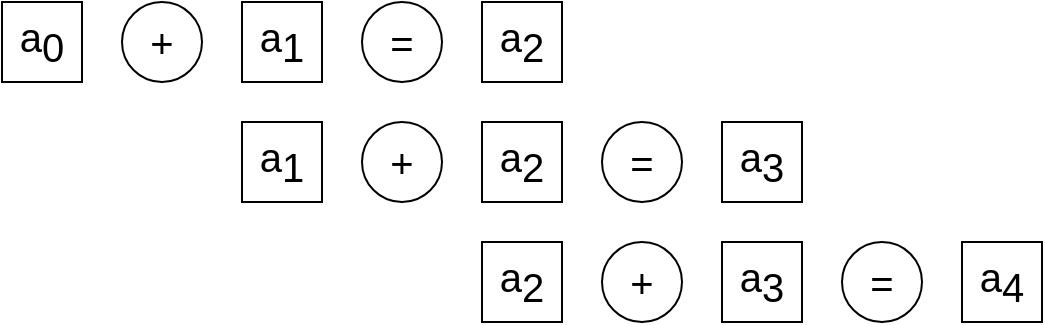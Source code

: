 <mxfile version="14.8.5" type="github">
  <diagram id="yias4sb7J8hYHUPb65KZ" name="Page-1">
    <mxGraphModel dx="1298" dy="834" grid="1" gridSize="10" guides="1" tooltips="1" connect="1" arrows="1" fold="1" page="1" pageScale="1" pageWidth="850" pageHeight="1100" math="0" shadow="0">
      <root>
        <mxCell id="0" />
        <mxCell id="1" parent="0" />
        <mxCell id="4l75_FC21fDWyVRXeLxh-2" value="a&lt;sub style=&quot;font-size: 20px;&quot;&gt;0&lt;/sub&gt;" style="whiteSpace=wrap;html=1;aspect=fixed;fontSize=20;" vertex="1" parent="1">
          <mxGeometry x="80" y="280" width="40" height="40" as="geometry" />
        </mxCell>
        <mxCell id="4l75_FC21fDWyVRXeLxh-3" value="a&lt;sub style=&quot;font-size: 20px;&quot;&gt;1&lt;/sub&gt;" style="whiteSpace=wrap;html=1;aspect=fixed;fontSize=20;" vertex="1" parent="1">
          <mxGeometry x="200" y="280" width="40" height="40" as="geometry" />
        </mxCell>
        <mxCell id="4l75_FC21fDWyVRXeLxh-4" value="a&lt;sub style=&quot;font-size: 20px;&quot;&gt;2&lt;/sub&gt;" style="whiteSpace=wrap;html=1;aspect=fixed;fontSize=20;" vertex="1" parent="1">
          <mxGeometry x="320" y="280" width="40" height="40" as="geometry" />
        </mxCell>
        <mxCell id="4l75_FC21fDWyVRXeLxh-5" value="a&lt;sub style=&quot;font-size: 20px;&quot;&gt;3&lt;/sub&gt;" style="whiteSpace=wrap;html=1;aspect=fixed;fontSize=20;" vertex="1" parent="1">
          <mxGeometry x="440" y="340" width="40" height="40" as="geometry" />
        </mxCell>
        <mxCell id="4l75_FC21fDWyVRXeLxh-6" value="a&lt;sub style=&quot;font-size: 20px;&quot;&gt;4&lt;/sub&gt;" style="whiteSpace=wrap;html=1;aspect=fixed;fontSize=20;" vertex="1" parent="1">
          <mxGeometry x="560" y="400" width="40" height="40" as="geometry" />
        </mxCell>
        <mxCell id="4l75_FC21fDWyVRXeLxh-8" value="+" style="ellipse;whiteSpace=wrap;html=1;aspect=fixed;fontSize=20;" vertex="1" parent="1">
          <mxGeometry x="140" y="280" width="40" height="40" as="geometry" />
        </mxCell>
        <mxCell id="4l75_FC21fDWyVRXeLxh-17" value="=" style="ellipse;whiteSpace=wrap;html=1;aspect=fixed;fontSize=20;" vertex="1" parent="1">
          <mxGeometry x="260" y="280" width="40" height="40" as="geometry" />
        </mxCell>
        <mxCell id="4l75_FC21fDWyVRXeLxh-18" value="a&lt;sub style=&quot;font-size: 20px;&quot;&gt;1&lt;/sub&gt;" style="whiteSpace=wrap;html=1;aspect=fixed;fontSize=20;" vertex="1" parent="1">
          <mxGeometry x="200" y="340" width="40" height="40" as="geometry" />
        </mxCell>
        <mxCell id="4l75_FC21fDWyVRXeLxh-19" value="a&lt;sub style=&quot;font-size: 20px;&quot;&gt;2&lt;/sub&gt;" style="whiteSpace=wrap;html=1;aspect=fixed;fontSize=20;" vertex="1" parent="1">
          <mxGeometry x="320" y="340" width="40" height="40" as="geometry" />
        </mxCell>
        <mxCell id="4l75_FC21fDWyVRXeLxh-20" value="=" style="ellipse;whiteSpace=wrap;html=1;aspect=fixed;fontSize=20;" vertex="1" parent="1">
          <mxGeometry x="380" y="340" width="40" height="40" as="geometry" />
        </mxCell>
        <mxCell id="4l75_FC21fDWyVRXeLxh-21" value="+" style="ellipse;whiteSpace=wrap;html=1;aspect=fixed;fontSize=20;" vertex="1" parent="1">
          <mxGeometry x="260" y="340" width="40" height="40" as="geometry" />
        </mxCell>
        <mxCell id="4l75_FC21fDWyVRXeLxh-27" value="a&lt;sub style=&quot;font-size: 20px;&quot;&gt;3&lt;/sub&gt;" style="whiteSpace=wrap;html=1;aspect=fixed;fontSize=20;" vertex="1" parent="1">
          <mxGeometry x="440" y="400" width="40" height="40" as="geometry" />
        </mxCell>
        <mxCell id="4l75_FC21fDWyVRXeLxh-28" value="a&lt;sub style=&quot;font-size: 20px;&quot;&gt;2&lt;/sub&gt;" style="whiteSpace=wrap;html=1;aspect=fixed;fontSize=20;" vertex="1" parent="1">
          <mxGeometry x="320" y="400" width="40" height="40" as="geometry" />
        </mxCell>
        <mxCell id="4l75_FC21fDWyVRXeLxh-29" value="=" style="ellipse;whiteSpace=wrap;html=1;aspect=fixed;fontSize=20;" vertex="1" parent="1">
          <mxGeometry x="500" y="400" width="40" height="40" as="geometry" />
        </mxCell>
        <mxCell id="4l75_FC21fDWyVRXeLxh-30" value="+" style="ellipse;whiteSpace=wrap;html=1;aspect=fixed;fontSize=20;" vertex="1" parent="1">
          <mxGeometry x="380" y="400" width="40" height="40" as="geometry" />
        </mxCell>
      </root>
    </mxGraphModel>
  </diagram>
</mxfile>
